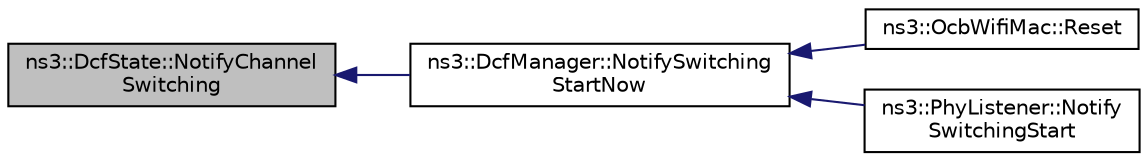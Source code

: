 digraph "ns3::DcfState::NotifyChannelSwitching"
{
  edge [fontname="Helvetica",fontsize="10",labelfontname="Helvetica",labelfontsize="10"];
  node [fontname="Helvetica",fontsize="10",shape=record];
  rankdir="LR";
  Node1 [label="ns3::DcfState::NotifyChannel\lSwitching",height=0.2,width=0.4,color="black", fillcolor="grey75", style="filled", fontcolor="black"];
  Node1 -> Node2 [dir="back",color="midnightblue",fontsize="10",style="solid"];
  Node2 [label="ns3::DcfManager::NotifySwitching\lStartNow",height=0.2,width=0.4,color="black", fillcolor="white", style="filled",URL="$de/d60/classns3_1_1DcfManager.html#ad11be0f0397f13a3dd99054da1b234ed"];
  Node2 -> Node3 [dir="back",color="midnightblue",fontsize="10",style="solid"];
  Node3 [label="ns3::OcbWifiMac::Reset",height=0.2,width=0.4,color="black", fillcolor="white", style="filled",URL="$d0/dd1/classns3_1_1OcbWifiMac.html#af735dfafc5820e797233b8ce21bcf21b"];
  Node2 -> Node4 [dir="back",color="midnightblue",fontsize="10",style="solid"];
  Node4 [label="ns3::PhyListener::Notify\lSwitchingStart",height=0.2,width=0.4,color="black", fillcolor="white", style="filled",URL="$d4/d0a/classns3_1_1PhyListener.html#a03faeaeb984cba7a659184f653d61cf7"];
}
